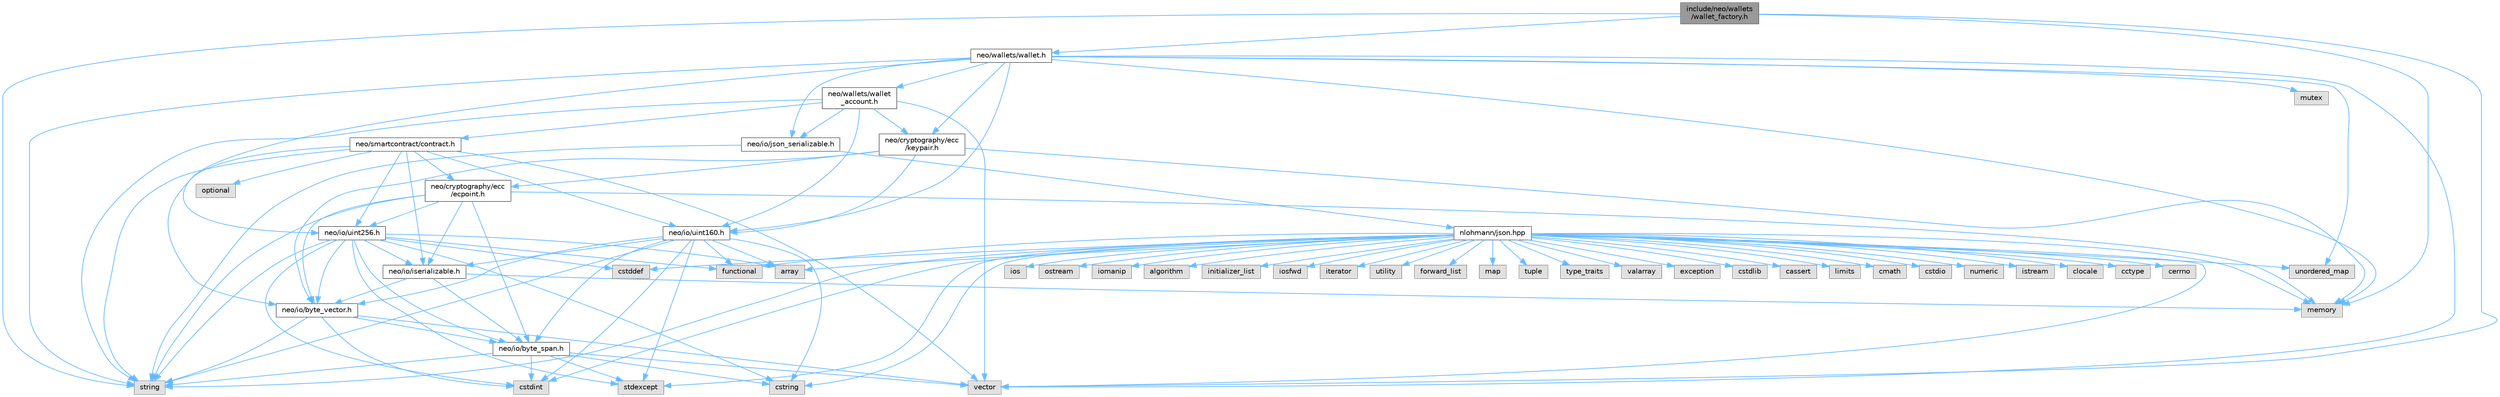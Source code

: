 digraph "include/neo/wallets/wallet_factory.h"
{
 // LATEX_PDF_SIZE
  bgcolor="transparent";
  edge [fontname=Helvetica,fontsize=10,labelfontname=Helvetica,labelfontsize=10];
  node [fontname=Helvetica,fontsize=10,shape=box,height=0.2,width=0.4];
  Node1 [id="Node000001",label="include/neo/wallets\l/wallet_factory.h",height=0.2,width=0.4,color="gray40", fillcolor="grey60", style="filled", fontcolor="black",tooltip=" "];
  Node1 -> Node2 [id="edge1_Node000001_Node000002",color="steelblue1",style="solid",tooltip=" "];
  Node2 [id="Node000002",label="neo/wallets/wallet.h",height=0.2,width=0.4,color="grey40", fillcolor="white", style="filled",URL="$wallet_8h.html",tooltip=" "];
  Node2 -> Node3 [id="edge2_Node000002_Node000003",color="steelblue1",style="solid",tooltip=" "];
  Node3 [id="Node000003",label="neo/cryptography/ecc\l/keypair.h",height=0.2,width=0.4,color="grey40", fillcolor="white", style="filled",URL="$keypair_8h.html",tooltip=" "];
  Node3 -> Node4 [id="edge3_Node000003_Node000004",color="steelblue1",style="solid",tooltip=" "];
  Node4 [id="Node000004",label="neo/cryptography/ecc\l/ecpoint.h",height=0.2,width=0.4,color="grey40", fillcolor="white", style="filled",URL="$ecpoint_8h.html",tooltip=" "];
  Node4 -> Node5 [id="edge4_Node000004_Node000005",color="steelblue1",style="solid",tooltip=" "];
  Node5 [id="Node000005",label="neo/io/byte_span.h",height=0.2,width=0.4,color="grey40", fillcolor="white", style="filled",URL="$io_2byte__span_8h.html",tooltip=" "];
  Node5 -> Node6 [id="edge5_Node000005_Node000006",color="steelblue1",style="solid",tooltip=" "];
  Node6 [id="Node000006",label="cstdint",height=0.2,width=0.4,color="grey60", fillcolor="#E0E0E0", style="filled",tooltip=" "];
  Node5 -> Node7 [id="edge6_Node000005_Node000007",color="steelblue1",style="solid",tooltip=" "];
  Node7 [id="Node000007",label="cstring",height=0.2,width=0.4,color="grey60", fillcolor="#E0E0E0", style="filled",tooltip=" "];
  Node5 -> Node8 [id="edge7_Node000005_Node000008",color="steelblue1",style="solid",tooltip=" "];
  Node8 [id="Node000008",label="stdexcept",height=0.2,width=0.4,color="grey60", fillcolor="#E0E0E0", style="filled",tooltip=" "];
  Node5 -> Node9 [id="edge8_Node000005_Node000009",color="steelblue1",style="solid",tooltip=" "];
  Node9 [id="Node000009",label="string",height=0.2,width=0.4,color="grey60", fillcolor="#E0E0E0", style="filled",tooltip=" "];
  Node5 -> Node10 [id="edge9_Node000005_Node000010",color="steelblue1",style="solid",tooltip=" "];
  Node10 [id="Node000010",label="vector",height=0.2,width=0.4,color="grey60", fillcolor="#E0E0E0", style="filled",tooltip=" "];
  Node4 -> Node11 [id="edge10_Node000004_Node000011",color="steelblue1",style="solid",tooltip=" "];
  Node11 [id="Node000011",label="neo/io/byte_vector.h",height=0.2,width=0.4,color="grey40", fillcolor="white", style="filled",URL="$io_2byte__vector_8h.html",tooltip=" "];
  Node11 -> Node5 [id="edge11_Node000011_Node000005",color="steelblue1",style="solid",tooltip=" "];
  Node11 -> Node6 [id="edge12_Node000011_Node000006",color="steelblue1",style="solid",tooltip=" "];
  Node11 -> Node9 [id="edge13_Node000011_Node000009",color="steelblue1",style="solid",tooltip=" "];
  Node11 -> Node10 [id="edge14_Node000011_Node000010",color="steelblue1",style="solid",tooltip=" "];
  Node4 -> Node12 [id="edge15_Node000004_Node000012",color="steelblue1",style="solid",tooltip=" "];
  Node12 [id="Node000012",label="neo/io/iserializable.h",height=0.2,width=0.4,color="grey40", fillcolor="white", style="filled",URL="$iserializable_8h.html",tooltip=" "];
  Node12 -> Node5 [id="edge16_Node000012_Node000005",color="steelblue1",style="solid",tooltip=" "];
  Node12 -> Node11 [id="edge17_Node000012_Node000011",color="steelblue1",style="solid",tooltip=" "];
  Node12 -> Node13 [id="edge18_Node000012_Node000013",color="steelblue1",style="solid",tooltip=" "];
  Node13 [id="Node000013",label="memory",height=0.2,width=0.4,color="grey60", fillcolor="#E0E0E0", style="filled",tooltip=" "];
  Node4 -> Node14 [id="edge19_Node000004_Node000014",color="steelblue1",style="solid",tooltip=" "];
  Node14 [id="Node000014",label="neo/io/uint256.h",height=0.2,width=0.4,color="grey40", fillcolor="white", style="filled",URL="$uint256_8h.html",tooltip=" "];
  Node14 -> Node5 [id="edge20_Node000014_Node000005",color="steelblue1",style="solid",tooltip=" "];
  Node14 -> Node11 [id="edge21_Node000014_Node000011",color="steelblue1",style="solid",tooltip=" "];
  Node14 -> Node12 [id="edge22_Node000014_Node000012",color="steelblue1",style="solid",tooltip=" "];
  Node14 -> Node15 [id="edge23_Node000014_Node000015",color="steelblue1",style="solid",tooltip=" "];
  Node15 [id="Node000015",label="array",height=0.2,width=0.4,color="grey60", fillcolor="#E0E0E0", style="filled",tooltip=" "];
  Node14 -> Node16 [id="edge24_Node000014_Node000016",color="steelblue1",style="solid",tooltip=" "];
  Node16 [id="Node000016",label="cstddef",height=0.2,width=0.4,color="grey60", fillcolor="#E0E0E0", style="filled",tooltip=" "];
  Node14 -> Node6 [id="edge25_Node000014_Node000006",color="steelblue1",style="solid",tooltip=" "];
  Node14 -> Node7 [id="edge26_Node000014_Node000007",color="steelblue1",style="solid",tooltip=" "];
  Node14 -> Node17 [id="edge27_Node000014_Node000017",color="steelblue1",style="solid",tooltip=" "];
  Node17 [id="Node000017",label="functional",height=0.2,width=0.4,color="grey60", fillcolor="#E0E0E0", style="filled",tooltip=" "];
  Node14 -> Node8 [id="edge28_Node000014_Node000008",color="steelblue1",style="solid",tooltip=" "];
  Node14 -> Node9 [id="edge29_Node000014_Node000009",color="steelblue1",style="solid",tooltip=" "];
  Node4 -> Node13 [id="edge30_Node000004_Node000013",color="steelblue1",style="solid",tooltip=" "];
  Node4 -> Node9 [id="edge31_Node000004_Node000009",color="steelblue1",style="solid",tooltip=" "];
  Node3 -> Node11 [id="edge32_Node000003_Node000011",color="steelblue1",style="solid",tooltip=" "];
  Node3 -> Node18 [id="edge33_Node000003_Node000018",color="steelblue1",style="solid",tooltip=" "];
  Node18 [id="Node000018",label="neo/io/uint160.h",height=0.2,width=0.4,color="grey40", fillcolor="white", style="filled",URL="$uint160_8h.html",tooltip=" "];
  Node18 -> Node5 [id="edge34_Node000018_Node000005",color="steelblue1",style="solid",tooltip=" "];
  Node18 -> Node11 [id="edge35_Node000018_Node000011",color="steelblue1",style="solid",tooltip=" "];
  Node18 -> Node12 [id="edge36_Node000018_Node000012",color="steelblue1",style="solid",tooltip=" "];
  Node18 -> Node15 [id="edge37_Node000018_Node000015",color="steelblue1",style="solid",tooltip=" "];
  Node18 -> Node6 [id="edge38_Node000018_Node000006",color="steelblue1",style="solid",tooltip=" "];
  Node18 -> Node7 [id="edge39_Node000018_Node000007",color="steelblue1",style="solid",tooltip=" "];
  Node18 -> Node17 [id="edge40_Node000018_Node000017",color="steelblue1",style="solid",tooltip=" "];
  Node18 -> Node8 [id="edge41_Node000018_Node000008",color="steelblue1",style="solid",tooltip=" "];
  Node18 -> Node9 [id="edge42_Node000018_Node000009",color="steelblue1",style="solid",tooltip=" "];
  Node3 -> Node13 [id="edge43_Node000003_Node000013",color="steelblue1",style="solid",tooltip=" "];
  Node2 -> Node19 [id="edge44_Node000002_Node000019",color="steelblue1",style="solid",tooltip=" "];
  Node19 [id="Node000019",label="neo/io/json_serializable.h",height=0.2,width=0.4,color="grey40", fillcolor="white", style="filled",URL="$json__serializable_8h.html",tooltip=" "];
  Node19 -> Node20 [id="edge45_Node000019_Node000020",color="steelblue1",style="solid",tooltip=" "];
  Node20 [id="Node000020",label="nlohmann/json.hpp",height=0.2,width=0.4,color="grey40", fillcolor="white", style="filled",URL="$json_8hpp.html",tooltip=" "];
  Node20 -> Node21 [id="edge46_Node000020_Node000021",color="steelblue1",style="solid",tooltip=" "];
  Node21 [id="Node000021",label="algorithm",height=0.2,width=0.4,color="grey60", fillcolor="#E0E0E0", style="filled",tooltip=" "];
  Node20 -> Node16 [id="edge47_Node000020_Node000016",color="steelblue1",style="solid",tooltip=" "];
  Node20 -> Node17 [id="edge48_Node000020_Node000017",color="steelblue1",style="solid",tooltip=" "];
  Node20 -> Node22 [id="edge49_Node000020_Node000022",color="steelblue1",style="solid",tooltip=" "];
  Node22 [id="Node000022",label="initializer_list",height=0.2,width=0.4,color="grey60", fillcolor="#E0E0E0", style="filled",tooltip=" "];
  Node20 -> Node23 [id="edge50_Node000020_Node000023",color="steelblue1",style="solid",tooltip=" "];
  Node23 [id="Node000023",label="iosfwd",height=0.2,width=0.4,color="grey60", fillcolor="#E0E0E0", style="filled",tooltip=" "];
  Node20 -> Node24 [id="edge51_Node000020_Node000024",color="steelblue1",style="solid",tooltip=" "];
  Node24 [id="Node000024",label="iterator",height=0.2,width=0.4,color="grey60", fillcolor="#E0E0E0", style="filled",tooltip=" "];
  Node20 -> Node13 [id="edge52_Node000020_Node000013",color="steelblue1",style="solid",tooltip=" "];
  Node20 -> Node9 [id="edge53_Node000020_Node000009",color="steelblue1",style="solid",tooltip=" "];
  Node20 -> Node25 [id="edge54_Node000020_Node000025",color="steelblue1",style="solid",tooltip=" "];
  Node25 [id="Node000025",label="utility",height=0.2,width=0.4,color="grey60", fillcolor="#E0E0E0", style="filled",tooltip=" "];
  Node20 -> Node10 [id="edge55_Node000020_Node000010",color="steelblue1",style="solid",tooltip=" "];
  Node20 -> Node15 [id="edge56_Node000020_Node000015",color="steelblue1",style="solid",tooltip=" "];
  Node20 -> Node26 [id="edge57_Node000020_Node000026",color="steelblue1",style="solid",tooltip=" "];
  Node26 [id="Node000026",label="forward_list",height=0.2,width=0.4,color="grey60", fillcolor="#E0E0E0", style="filled",tooltip=" "];
  Node20 -> Node27 [id="edge58_Node000020_Node000027",color="steelblue1",style="solid",tooltip=" "];
  Node27 [id="Node000027",label="map",height=0.2,width=0.4,color="grey60", fillcolor="#E0E0E0", style="filled",tooltip=" "];
  Node20 -> Node28 [id="edge59_Node000020_Node000028",color="steelblue1",style="solid",tooltip=" "];
  Node28 [id="Node000028",label="tuple",height=0.2,width=0.4,color="grey60", fillcolor="#E0E0E0", style="filled",tooltip=" "];
  Node20 -> Node29 [id="edge60_Node000020_Node000029",color="steelblue1",style="solid",tooltip=" "];
  Node29 [id="Node000029",label="type_traits",height=0.2,width=0.4,color="grey60", fillcolor="#E0E0E0", style="filled",tooltip=" "];
  Node20 -> Node30 [id="edge61_Node000020_Node000030",color="steelblue1",style="solid",tooltip=" "];
  Node30 [id="Node000030",label="unordered_map",height=0.2,width=0.4,color="grey60", fillcolor="#E0E0E0", style="filled",tooltip=" "];
  Node20 -> Node31 [id="edge62_Node000020_Node000031",color="steelblue1",style="solid",tooltip=" "];
  Node31 [id="Node000031",label="valarray",height=0.2,width=0.4,color="grey60", fillcolor="#E0E0E0", style="filled",tooltip=" "];
  Node20 -> Node32 [id="edge63_Node000020_Node000032",color="steelblue1",style="solid",tooltip=" "];
  Node32 [id="Node000032",label="exception",height=0.2,width=0.4,color="grey60", fillcolor="#E0E0E0", style="filled",tooltip=" "];
  Node20 -> Node8 [id="edge64_Node000020_Node000008",color="steelblue1",style="solid",tooltip=" "];
  Node20 -> Node6 [id="edge65_Node000020_Node000006",color="steelblue1",style="solid",tooltip=" "];
  Node20 -> Node33 [id="edge66_Node000020_Node000033",color="steelblue1",style="solid",tooltip=" "];
  Node33 [id="Node000033",label="cstdlib",height=0.2,width=0.4,color="grey60", fillcolor="#E0E0E0", style="filled",tooltip=" "];
  Node20 -> Node34 [id="edge67_Node000020_Node000034",color="steelblue1",style="solid",tooltip=" "];
  Node34 [id="Node000034",label="cassert",height=0.2,width=0.4,color="grey60", fillcolor="#E0E0E0", style="filled",tooltip=" "];
  Node20 -> Node35 [id="edge68_Node000020_Node000035",color="steelblue1",style="solid",tooltip=" "];
  Node35 [id="Node000035",label="limits",height=0.2,width=0.4,color="grey60", fillcolor="#E0E0E0", style="filled",tooltip=" "];
  Node20 -> Node7 [id="edge69_Node000020_Node000007",color="steelblue1",style="solid",tooltip=" "];
  Node20 -> Node36 [id="edge70_Node000020_Node000036",color="steelblue1",style="solid",tooltip=" "];
  Node36 [id="Node000036",label="cmath",height=0.2,width=0.4,color="grey60", fillcolor="#E0E0E0", style="filled",tooltip=" "];
  Node20 -> Node37 [id="edge71_Node000020_Node000037",color="steelblue1",style="solid",tooltip=" "];
  Node37 [id="Node000037",label="cstdio",height=0.2,width=0.4,color="grey60", fillcolor="#E0E0E0", style="filled",tooltip=" "];
  Node20 -> Node38 [id="edge72_Node000020_Node000038",color="steelblue1",style="solid",tooltip=" "];
  Node38 [id="Node000038",label="numeric",height=0.2,width=0.4,color="grey60", fillcolor="#E0E0E0", style="filled",tooltip=" "];
  Node20 -> Node39 [id="edge73_Node000020_Node000039",color="steelblue1",style="solid",tooltip=" "];
  Node39 [id="Node000039",label="istream",height=0.2,width=0.4,color="grey60", fillcolor="#E0E0E0", style="filled",tooltip=" "];
  Node20 -> Node40 [id="edge74_Node000020_Node000040",color="steelblue1",style="solid",tooltip=" "];
  Node40 [id="Node000040",label="clocale",height=0.2,width=0.4,color="grey60", fillcolor="#E0E0E0", style="filled",tooltip=" "];
  Node20 -> Node41 [id="edge75_Node000020_Node000041",color="steelblue1",style="solid",tooltip=" "];
  Node41 [id="Node000041",label="cctype",height=0.2,width=0.4,color="grey60", fillcolor="#E0E0E0", style="filled",tooltip=" "];
  Node20 -> Node42 [id="edge76_Node000020_Node000042",color="steelblue1",style="solid",tooltip=" "];
  Node42 [id="Node000042",label="cerrno",height=0.2,width=0.4,color="grey60", fillcolor="#E0E0E0", style="filled",tooltip=" "];
  Node20 -> Node43 [id="edge77_Node000020_Node000043",color="steelblue1",style="solid",tooltip=" "];
  Node43 [id="Node000043",label="ios",height=0.2,width=0.4,color="grey60", fillcolor="#E0E0E0", style="filled",tooltip=" "];
  Node20 -> Node44 [id="edge78_Node000020_Node000044",color="steelblue1",style="solid",tooltip=" "];
  Node44 [id="Node000044",label="ostream",height=0.2,width=0.4,color="grey60", fillcolor="#E0E0E0", style="filled",tooltip=" "];
  Node20 -> Node45 [id="edge79_Node000020_Node000045",color="steelblue1",style="solid",tooltip=" "];
  Node45 [id="Node000045",label="iomanip",height=0.2,width=0.4,color="grey60", fillcolor="#E0E0E0", style="filled",tooltip=" "];
  Node19 -> Node9 [id="edge80_Node000019_Node000009",color="steelblue1",style="solid",tooltip=" "];
  Node2 -> Node18 [id="edge81_Node000002_Node000018",color="steelblue1",style="solid",tooltip=" "];
  Node2 -> Node14 [id="edge82_Node000002_Node000014",color="steelblue1",style="solid",tooltip=" "];
  Node2 -> Node46 [id="edge83_Node000002_Node000046",color="steelblue1",style="solid",tooltip=" "];
  Node46 [id="Node000046",label="neo/wallets/wallet\l_account.h",height=0.2,width=0.4,color="grey40", fillcolor="white", style="filled",URL="$wallet__account_8h.html",tooltip=" "];
  Node46 -> Node3 [id="edge84_Node000046_Node000003",color="steelblue1",style="solid",tooltip=" "];
  Node46 -> Node19 [id="edge85_Node000046_Node000019",color="steelblue1",style="solid",tooltip=" "];
  Node46 -> Node18 [id="edge86_Node000046_Node000018",color="steelblue1",style="solid",tooltip=" "];
  Node46 -> Node47 [id="edge87_Node000046_Node000047",color="steelblue1",style="solid",tooltip=" "];
  Node47 [id="Node000047",label="neo/smartcontract/contract.h",height=0.2,width=0.4,color="grey40", fillcolor="white", style="filled",URL="$contract_8h.html",tooltip=" "];
  Node47 -> Node4 [id="edge88_Node000047_Node000004",color="steelblue1",style="solid",tooltip=" "];
  Node47 -> Node11 [id="edge89_Node000047_Node000011",color="steelblue1",style="solid",tooltip=" "];
  Node47 -> Node12 [id="edge90_Node000047_Node000012",color="steelblue1",style="solid",tooltip=" "];
  Node47 -> Node18 [id="edge91_Node000047_Node000018",color="steelblue1",style="solid",tooltip=" "];
  Node47 -> Node14 [id="edge92_Node000047_Node000014",color="steelblue1",style="solid",tooltip=" "];
  Node47 -> Node48 [id="edge93_Node000047_Node000048",color="steelblue1",style="solid",tooltip=" "];
  Node48 [id="Node000048",label="optional",height=0.2,width=0.4,color="grey60", fillcolor="#E0E0E0", style="filled",tooltip=" "];
  Node47 -> Node9 [id="edge94_Node000047_Node000009",color="steelblue1",style="solid",tooltip=" "];
  Node47 -> Node10 [id="edge95_Node000047_Node000010",color="steelblue1",style="solid",tooltip=" "];
  Node46 -> Node9 [id="edge96_Node000046_Node000009",color="steelblue1",style="solid",tooltip=" "];
  Node46 -> Node10 [id="edge97_Node000046_Node000010",color="steelblue1",style="solid",tooltip=" "];
  Node2 -> Node13 [id="edge98_Node000002_Node000013",color="steelblue1",style="solid",tooltip=" "];
  Node2 -> Node49 [id="edge99_Node000002_Node000049",color="steelblue1",style="solid",tooltip=" "];
  Node49 [id="Node000049",label="mutex",height=0.2,width=0.4,color="grey60", fillcolor="#E0E0E0", style="filled",tooltip=" "];
  Node2 -> Node9 [id="edge100_Node000002_Node000009",color="steelblue1",style="solid",tooltip=" "];
  Node2 -> Node30 [id="edge101_Node000002_Node000030",color="steelblue1",style="solid",tooltip=" "];
  Node2 -> Node10 [id="edge102_Node000002_Node000010",color="steelblue1",style="solid",tooltip=" "];
  Node1 -> Node13 [id="edge103_Node000001_Node000013",color="steelblue1",style="solid",tooltip=" "];
  Node1 -> Node9 [id="edge104_Node000001_Node000009",color="steelblue1",style="solid",tooltip=" "];
  Node1 -> Node10 [id="edge105_Node000001_Node000010",color="steelblue1",style="solid",tooltip=" "];
}
